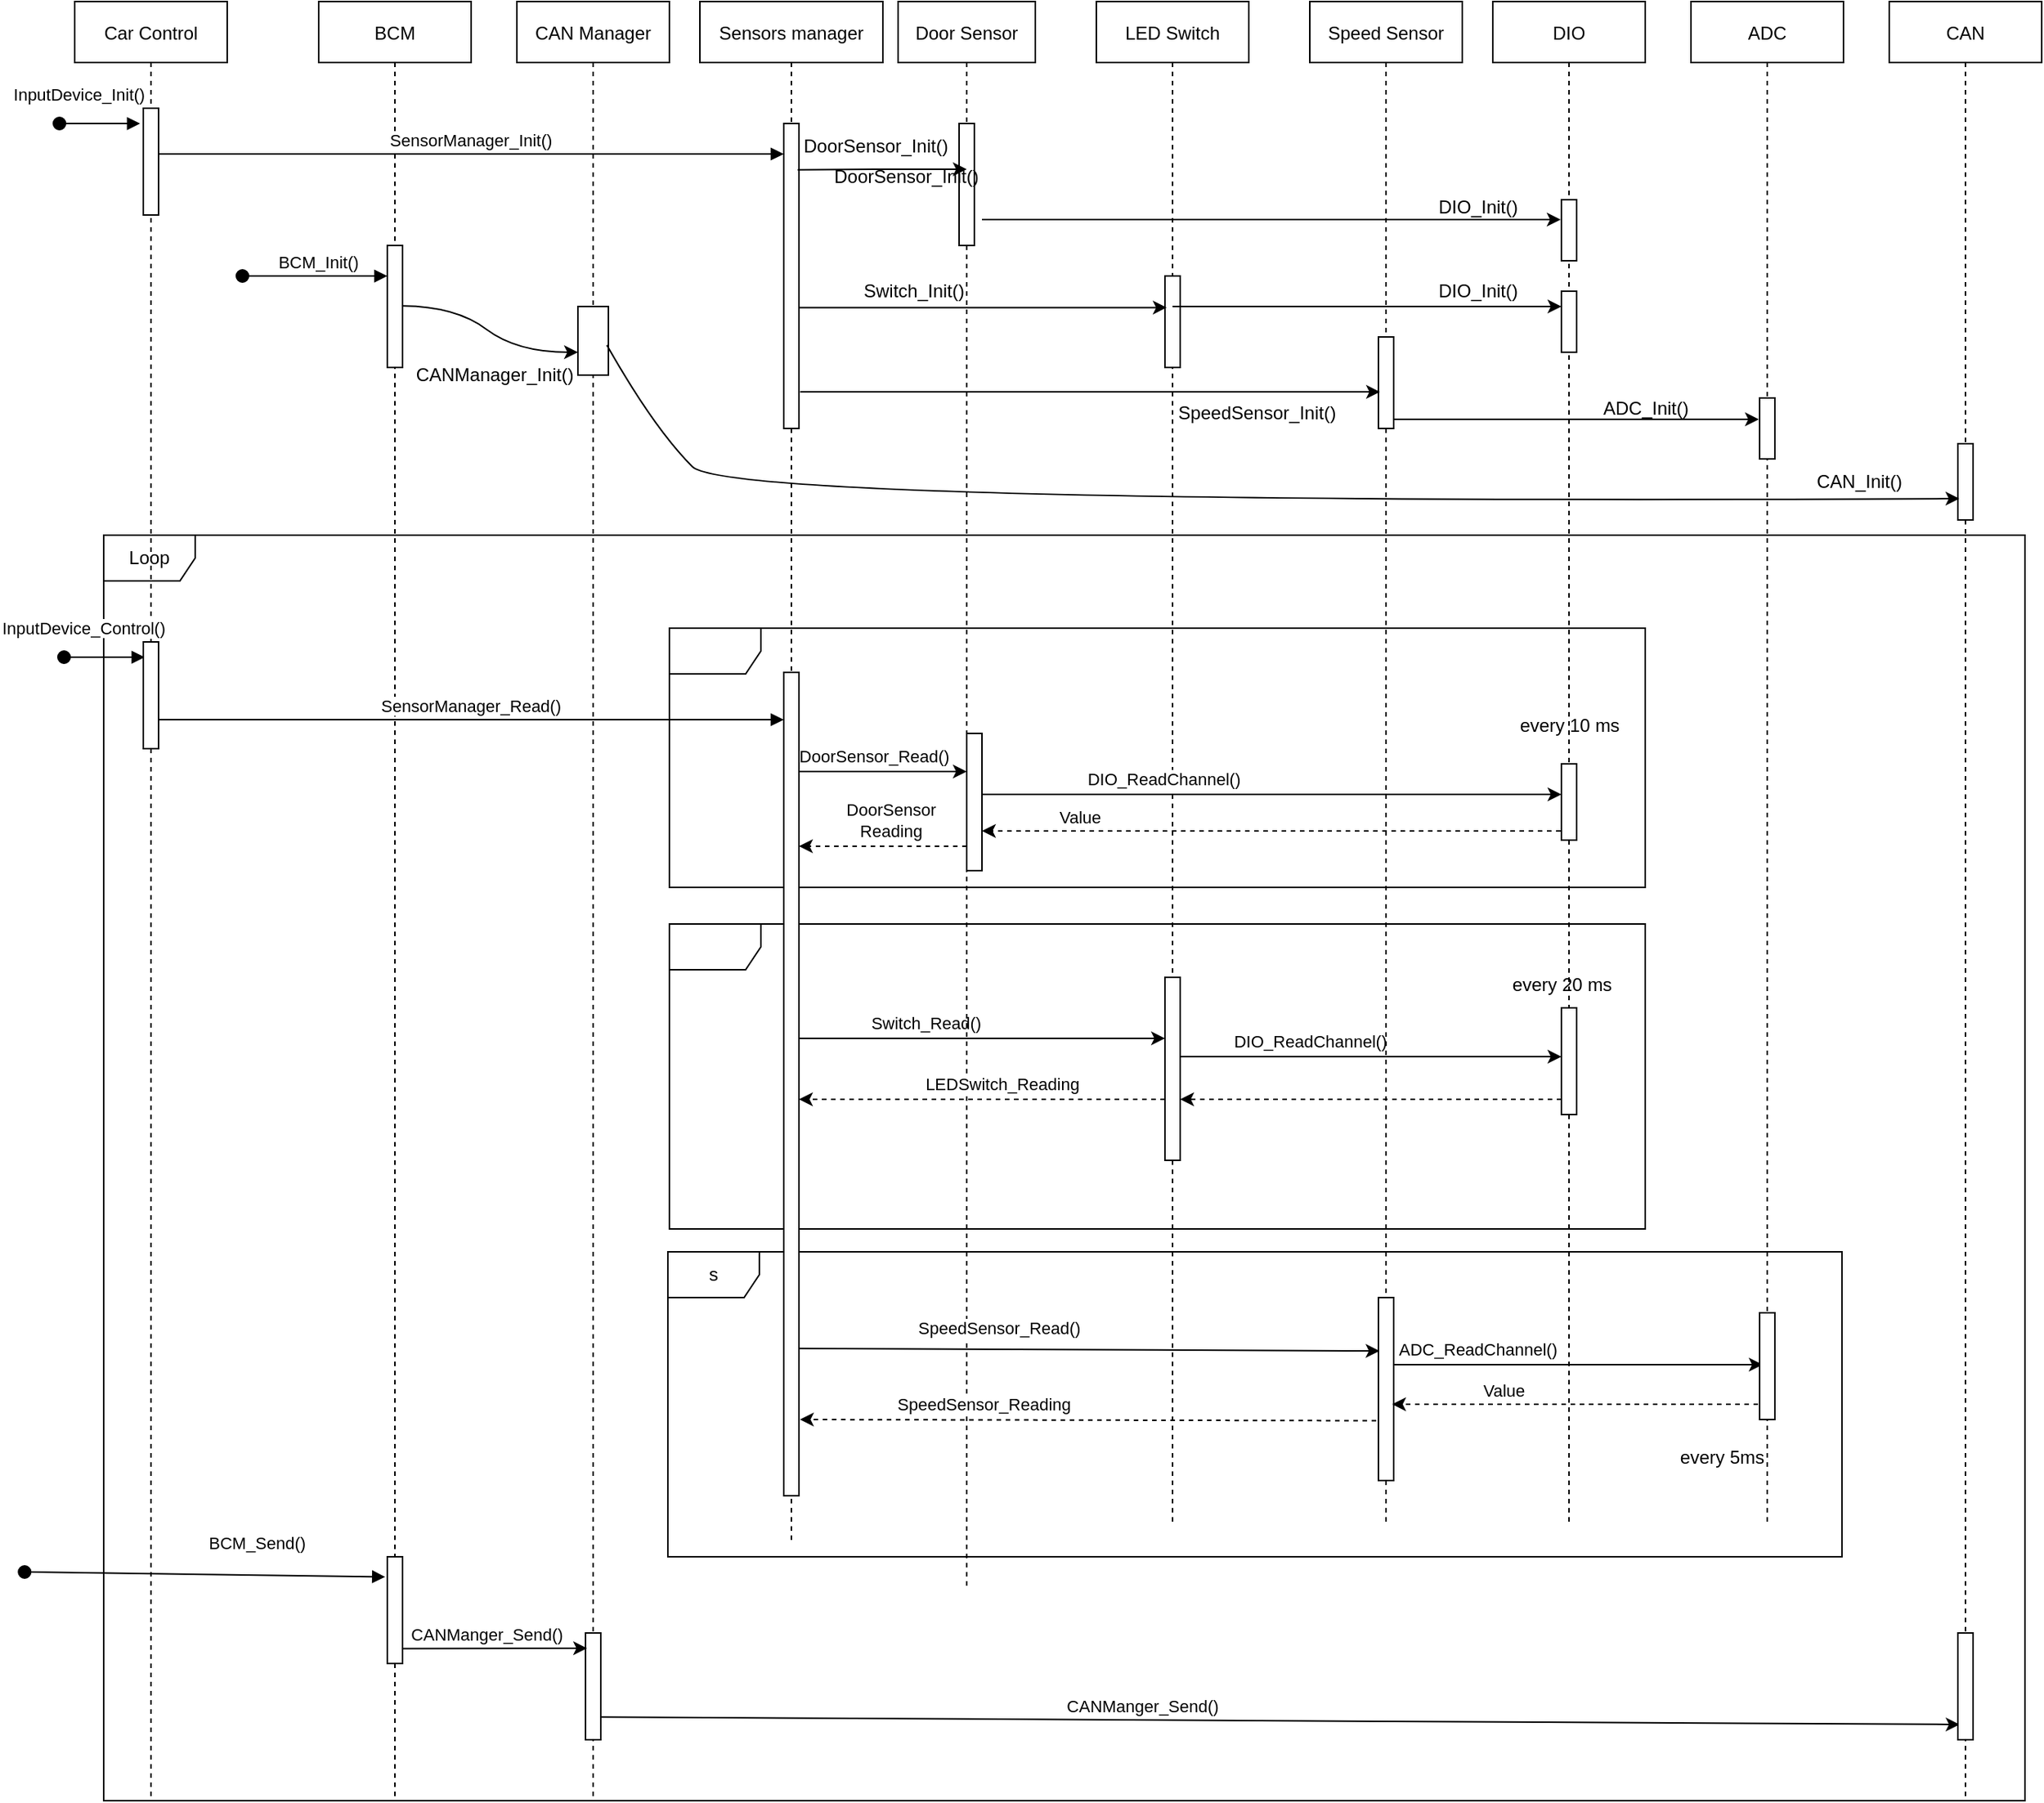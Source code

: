 <mxfile version="20.3.0" type="device"><diagram id="kgpKYQtTHZ0yAKxKKP6v" name="Page-1"><mxGraphModel dx="1736" dy="1106" grid="1" gridSize="10" guides="1" tooltips="1" connect="1" arrows="1" fold="1" page="1" pageScale="1" pageWidth="850" pageHeight="1100" math="0" shadow="0"><root><mxCell id="0"/><mxCell id="1" parent="0"/><mxCell id="5WjwMjqmcZI9eiK9a02o-40" value="Loop" style="shape=umlFrame;whiteSpace=wrap;html=1;" vertex="1" parent="1"><mxGeometry x="139" y="430" width="1260" height="830" as="geometry"/></mxCell><mxCell id="5WjwMjqmcZI9eiK9a02o-53" value="" style="shape=umlFrame;whiteSpace=wrap;html=1;" vertex="1" parent="1"><mxGeometry x="510" y="491" width="640" height="170" as="geometry"/></mxCell><mxCell id="3nuBFxr9cyL0pnOWT2aG-1" value="Car Control" style="shape=umlLifeline;perimeter=lifelinePerimeter;container=1;collapsible=0;recursiveResize=0;rounded=0;shadow=0;strokeWidth=1;" parent="1" vertex="1"><mxGeometry x="120" y="80" width="100" height="1180" as="geometry"/></mxCell><mxCell id="3nuBFxr9cyL0pnOWT2aG-2" value="" style="points=[];perimeter=orthogonalPerimeter;rounded=0;shadow=0;strokeWidth=1;" parent="3nuBFxr9cyL0pnOWT2aG-1" vertex="1"><mxGeometry x="45" y="70" width="10" height="70" as="geometry"/></mxCell><mxCell id="5WjwMjqmcZI9eiK9a02o-41" value="InputDevice_Control()" style="verticalAlign=bottom;startArrow=oval;endArrow=block;startSize=8;shadow=0;strokeWidth=1;entryX=-0.214;entryY=0.143;entryDx=0;entryDy=0;entryPerimeter=0;" edge="1" parent="3nuBFxr9cyL0pnOWT2aG-1"><mxGeometry x="-0.5" y="10" relative="1" as="geometry"><mxPoint x="-7" y="430" as="sourcePoint"/><mxPoint x="45.86" y="430.01" as="targetPoint"/><mxPoint as="offset"/></mxGeometry></mxCell><mxCell id="3nuBFxr9cyL0pnOWT2aG-5" value="BCM" style="shape=umlLifeline;perimeter=lifelinePerimeter;container=1;collapsible=0;recursiveResize=0;rounded=0;shadow=0;strokeWidth=1;" parent="1" vertex="1"><mxGeometry x="280" y="80" width="100" height="1180" as="geometry"/></mxCell><mxCell id="3nuBFxr9cyL0pnOWT2aG-6" value="" style="points=[];perimeter=orthogonalPerimeter;rounded=0;shadow=0;strokeWidth=1;" parent="3nuBFxr9cyL0pnOWT2aG-5" vertex="1"><mxGeometry x="45" y="160" width="10" height="80" as="geometry"/></mxCell><mxCell id="5WjwMjqmcZI9eiK9a02o-21" value="BCM_Init()" style="verticalAlign=bottom;startArrow=oval;endArrow=block;startSize=8;shadow=0;strokeWidth=1;entryX=-0.214;entryY=0.143;entryDx=0;entryDy=0;entryPerimeter=0;" edge="1" parent="3nuBFxr9cyL0pnOWT2aG-5"><mxGeometry x="0.053" relative="1" as="geometry"><mxPoint x="-50" y="180" as="sourcePoint"/><mxPoint x="45.0" y="180.01" as="targetPoint"/><mxPoint as="offset"/></mxGeometry></mxCell><mxCell id="3nuBFxr9cyL0pnOWT2aG-8" value="SensorManager_Init()" style="verticalAlign=bottom;endArrow=block;shadow=0;strokeWidth=1;" parent="1" source="3nuBFxr9cyL0pnOWT2aG-2" target="5WjwMjqmcZI9eiK9a02o-5" edge="1"><mxGeometry relative="1" as="geometry"><mxPoint x="275" y="160" as="sourcePoint"/><Array as="points"><mxPoint x="520" y="180"/></Array></mxGeometry></mxCell><mxCell id="5WjwMjqmcZI9eiK9a02o-2" value="CAN Manager" style="shape=umlLifeline;perimeter=lifelinePerimeter;container=1;collapsible=0;recursiveResize=0;rounded=0;shadow=0;strokeWidth=1;" vertex="1" parent="1"><mxGeometry x="410" y="80" width="100" height="1180" as="geometry"/></mxCell><mxCell id="5WjwMjqmcZI9eiK9a02o-3" value="" style="points=[];perimeter=orthogonalPerimeter;rounded=0;shadow=0;strokeWidth=1;direction=south;" vertex="1" parent="5WjwMjqmcZI9eiK9a02o-2"><mxGeometry x="40" y="200" width="20" height="45" as="geometry"/></mxCell><mxCell id="5WjwMjqmcZI9eiK9a02o-58" value="SensorManager_Read()" style="verticalAlign=bottom;endArrow=block;shadow=0;strokeWidth=1;" edge="1" parent="5WjwMjqmcZI9eiK9a02o-2"><mxGeometry relative="1" as="geometry"><mxPoint x="-235" y="471" as="sourcePoint"/><mxPoint x="175" y="471" as="targetPoint"/><Array as="points"><mxPoint x="110" y="471"/></Array></mxGeometry></mxCell><mxCell id="5WjwMjqmcZI9eiK9a02o-4" value="Sensors manager" style="shape=umlLifeline;perimeter=lifelinePerimeter;container=1;collapsible=0;recursiveResize=0;rounded=0;shadow=0;strokeWidth=1;" vertex="1" parent="1"><mxGeometry x="530" y="80" width="120" height="1010" as="geometry"/></mxCell><mxCell id="5WjwMjqmcZI9eiK9a02o-5" value="" style="points=[];perimeter=orthogonalPerimeter;rounded=0;shadow=0;strokeWidth=1;" vertex="1" parent="5WjwMjqmcZI9eiK9a02o-4"><mxGeometry x="55" y="80" width="10" height="200" as="geometry"/></mxCell><mxCell id="5WjwMjqmcZI9eiK9a02o-54" value="" style="shape=umlFrame;whiteSpace=wrap;html=1;" vertex="1" parent="5WjwMjqmcZI9eiK9a02o-4"><mxGeometry x="-20" y="605" width="640" height="200" as="geometry"/></mxCell><mxCell id="5WjwMjqmcZI9eiK9a02o-59" value="" style="endArrow=classic;html=1;rounded=0;" edge="1" parent="5WjwMjqmcZI9eiK9a02o-4"><mxGeometry width="50" height="50" relative="1" as="geometry"><mxPoint x="65" y="505" as="sourcePoint"/><mxPoint x="175" y="505" as="targetPoint"/></mxGeometry></mxCell><mxCell id="5WjwMjqmcZI9eiK9a02o-60" value="DoorSensor_Read()" style="edgeLabel;html=1;align=center;verticalAlign=middle;resizable=0;points=[];" vertex="1" connectable="0" parent="5WjwMjqmcZI9eiK9a02o-59"><mxGeometry x="-0.487" relative="1" as="geometry"><mxPoint x="21" y="-10" as="offset"/></mxGeometry></mxCell><mxCell id="5WjwMjqmcZI9eiK9a02o-72" value="every 20 ms" style="text;html=1;align=center;verticalAlign=middle;resizable=0;points=[];autosize=1;strokeColor=none;fillColor=none;" vertex="1" parent="5WjwMjqmcZI9eiK9a02o-4"><mxGeometry x="520" y="630" width="90" height="30" as="geometry"/></mxCell><mxCell id="5WjwMjqmcZI9eiK9a02o-78" value="" style="endArrow=classic;html=1;rounded=0;" edge="1" parent="5WjwMjqmcZI9eiK9a02o-4" target="5WjwMjqmcZI9eiK9a02o-48"><mxGeometry width="50" height="50" relative="1" as="geometry"><mxPoint x="65" y="680.0" as="sourcePoint"/><mxPoint x="175" y="680.0" as="targetPoint"/></mxGeometry></mxCell><mxCell id="5WjwMjqmcZI9eiK9a02o-79" value="Switch_Read()" style="edgeLabel;html=1;align=center;verticalAlign=middle;resizable=0;points=[];" vertex="1" connectable="0" parent="5WjwMjqmcZI9eiK9a02o-78"><mxGeometry x="-0.487" relative="1" as="geometry"><mxPoint x="21" y="-10" as="offset"/></mxGeometry></mxCell><mxCell id="5WjwMjqmcZI9eiK9a02o-82" value="" style="endArrow=classic;html=1;rounded=0;dashed=1;" edge="1" parent="5WjwMjqmcZI9eiK9a02o-4"><mxGeometry width="50" height="50" relative="1" as="geometry"><mxPoint x="565" y="720" as="sourcePoint"/><mxPoint x="315" y="720" as="targetPoint"/></mxGeometry></mxCell><mxCell id="5WjwMjqmcZI9eiK9a02o-6" value="Door Sensor" style="shape=umlLifeline;perimeter=lifelinePerimeter;container=1;collapsible=0;recursiveResize=0;rounded=0;shadow=0;strokeWidth=1;" vertex="1" parent="1"><mxGeometry x="660" y="80" width="90" height="1040" as="geometry"/></mxCell><mxCell id="5WjwMjqmcZI9eiK9a02o-7" value="" style="points=[];perimeter=orthogonalPerimeter;rounded=0;shadow=0;strokeWidth=1;" vertex="1" parent="5WjwMjqmcZI9eiK9a02o-6"><mxGeometry x="40" y="80" width="10" height="80" as="geometry"/></mxCell><mxCell id="5WjwMjqmcZI9eiK9a02o-56" value="s" style="shape=umlFrame;whiteSpace=wrap;html=1;" vertex="1" parent="5WjwMjqmcZI9eiK9a02o-6"><mxGeometry x="-151" y="820" width="770" height="200" as="geometry"/></mxCell><mxCell id="5WjwMjqmcZI9eiK9a02o-74" value="" style="endArrow=classic;html=1;rounded=0;dashed=1;" edge="1" parent="5WjwMjqmcZI9eiK9a02o-6"><mxGeometry width="50" height="50" relative="1" as="geometry"><mxPoint x="434.5" y="544" as="sourcePoint"/><mxPoint x="55" y="544" as="targetPoint"/></mxGeometry></mxCell><mxCell id="5WjwMjqmcZI9eiK9a02o-75" value="Value" style="edgeLabel;html=1;align=center;verticalAlign=middle;resizable=0;points=[];" vertex="1" connectable="0" parent="5WjwMjqmcZI9eiK9a02o-74"><mxGeometry x="0.708" y="-1" relative="1" as="geometry"><mxPoint x="8" y="-8" as="offset"/></mxGeometry></mxCell><mxCell id="5WjwMjqmcZI9eiK9a02o-80" value="" style="endArrow=classic;html=1;rounded=0;" edge="1" parent="5WjwMjqmcZI9eiK9a02o-6" target="5WjwMjqmcZI9eiK9a02o-49"><mxGeometry width="50" height="50" relative="1" as="geometry"><mxPoint x="185" y="692.0" as="sourcePoint"/><mxPoint x="295" y="692.0" as="targetPoint"/></mxGeometry></mxCell><mxCell id="5WjwMjqmcZI9eiK9a02o-81" value="DIO_ReadChannel()" style="edgeLabel;html=1;align=center;verticalAlign=middle;resizable=0;points=[];" vertex="1" connectable="0" parent="5WjwMjqmcZI9eiK9a02o-80"><mxGeometry x="-0.487" relative="1" as="geometry"><mxPoint x="21" y="-10" as="offset"/></mxGeometry></mxCell><mxCell id="5WjwMjqmcZI9eiK9a02o-85" value="" style="endArrow=classic;html=1;rounded=0;dashed=1;" edge="1" parent="5WjwMjqmcZI9eiK9a02o-6"><mxGeometry width="50" height="50" relative="1" as="geometry"><mxPoint x="175" y="720" as="sourcePoint"/><mxPoint x="-65" y="720" as="targetPoint"/></mxGeometry></mxCell><mxCell id="5WjwMjqmcZI9eiK9a02o-86" value="LEDSwitch_Reading" style="edgeLabel;html=1;align=center;verticalAlign=middle;resizable=0;points=[];" vertex="1" connectable="0" parent="5WjwMjqmcZI9eiK9a02o-85"><mxGeometry x="-0.487" relative="1" as="geometry"><mxPoint x="-46" y="-10" as="offset"/></mxGeometry></mxCell><mxCell id="5WjwMjqmcZI9eiK9a02o-90" value="" style="endArrow=classic;html=1;rounded=0;exitX=1.429;exitY=0.821;exitDx=0;exitDy=0;exitPerimeter=0;" edge="1" parent="5WjwMjqmcZI9eiK9a02o-6"><mxGeometry width="50" height="50" relative="1" as="geometry"><mxPoint x="322.0" y="894.0" as="sourcePoint"/><mxPoint x="567.0" y="894" as="targetPoint"/></mxGeometry></mxCell><mxCell id="5WjwMjqmcZI9eiK9a02o-94" value="ADC_ReadChannel()" style="edgeLabel;html=1;align=center;verticalAlign=middle;resizable=0;points=[];" vertex="1" connectable="0" parent="5WjwMjqmcZI9eiK9a02o-90"><mxGeometry x="-0.209" y="2" relative="1" as="geometry"><mxPoint x="-39" y="-8" as="offset"/></mxGeometry></mxCell><mxCell id="5WjwMjqmcZI9eiK9a02o-95" value="every 5ms" style="text;html=1;align=center;verticalAlign=middle;resizable=0;points=[];autosize=1;strokeColor=none;fillColor=none;" vertex="1" parent="5WjwMjqmcZI9eiK9a02o-6"><mxGeometry x="500" y="940" width="80" height="30" as="geometry"/></mxCell><mxCell id="5WjwMjqmcZI9eiK9a02o-10" value="LED Switch" style="shape=umlLifeline;perimeter=lifelinePerimeter;container=1;collapsible=0;recursiveResize=0;rounded=0;shadow=0;strokeWidth=1;" vertex="1" parent="1"><mxGeometry x="790" y="80" width="100" height="1000" as="geometry"/></mxCell><mxCell id="5WjwMjqmcZI9eiK9a02o-11" value="" style="points=[];perimeter=orthogonalPerimeter;rounded=0;shadow=0;strokeWidth=1;" vertex="1" parent="5WjwMjqmcZI9eiK9a02o-10"><mxGeometry x="45" y="180" width="10" height="60" as="geometry"/></mxCell><mxCell id="5WjwMjqmcZI9eiK9a02o-48" value="" style="points=[];perimeter=orthogonalPerimeter;rounded=0;shadow=0;strokeWidth=1;" vertex="1" parent="5WjwMjqmcZI9eiK9a02o-10"><mxGeometry x="45" y="640" width="10" height="120" as="geometry"/></mxCell><mxCell id="5WjwMjqmcZI9eiK9a02o-69" value="" style="endArrow=classic;html=1;rounded=0;" edge="1" parent="5WjwMjqmcZI9eiK9a02o-10" target="5WjwMjqmcZI9eiK9a02o-47"><mxGeometry width="50" height="50" relative="1" as="geometry"><mxPoint x="-75" y="520" as="sourcePoint"/><mxPoint x="35" y="520" as="targetPoint"/></mxGeometry></mxCell><mxCell id="5WjwMjqmcZI9eiK9a02o-70" value="DIO_ReadChannel()" style="edgeLabel;html=1;align=center;verticalAlign=middle;resizable=0;points=[];" vertex="1" connectable="0" parent="5WjwMjqmcZI9eiK9a02o-69"><mxGeometry x="-0.487" relative="1" as="geometry"><mxPoint x="21" y="-10" as="offset"/></mxGeometry></mxCell><mxCell id="5WjwMjqmcZI9eiK9a02o-12" value="Speed Sensor" style="shape=umlLifeline;perimeter=lifelinePerimeter;container=1;collapsible=0;recursiveResize=0;rounded=0;shadow=0;strokeWidth=1;" vertex="1" parent="1"><mxGeometry x="930" y="80" width="100" height="1000" as="geometry"/></mxCell><mxCell id="5WjwMjqmcZI9eiK9a02o-13" value="" style="points=[];perimeter=orthogonalPerimeter;rounded=0;shadow=0;strokeWidth=1;" vertex="1" parent="5WjwMjqmcZI9eiK9a02o-12"><mxGeometry x="45" y="220" width="10" height="60" as="geometry"/></mxCell><mxCell id="5WjwMjqmcZI9eiK9a02o-50" value="" style="points=[];perimeter=orthogonalPerimeter;rounded=0;shadow=0;strokeWidth=1;" vertex="1" parent="5WjwMjqmcZI9eiK9a02o-12"><mxGeometry x="45" y="850" width="10" height="120" as="geometry"/></mxCell><mxCell id="5WjwMjqmcZI9eiK9a02o-88" value="" style="endArrow=classic;html=1;rounded=0;dashed=1;entryX=-0.143;entryY=0.673;entryDx=0;entryDy=0;entryPerimeter=0;exitX=-0.143;exitY=0.673;exitDx=0;exitDy=0;exitPerimeter=0;" edge="1" parent="5WjwMjqmcZI9eiK9a02o-12" source="5WjwMjqmcZI9eiK9a02o-50"><mxGeometry width="50" height="50" relative="1" as="geometry"><mxPoint x="-93.65" y="930.66" as="sourcePoint"/><mxPoint x="-334.36" y="930.0" as="targetPoint"/></mxGeometry></mxCell><mxCell id="5WjwMjqmcZI9eiK9a02o-97" value="SpeedSensor_Reading" style="edgeLabel;html=1;align=center;verticalAlign=middle;resizable=0;points=[];" vertex="1" connectable="0" parent="5WjwMjqmcZI9eiK9a02o-88"><mxGeometry x="0.631" y="1" relative="1" as="geometry"><mxPoint x="50" y="-11" as="offset"/></mxGeometry></mxCell><mxCell id="5WjwMjqmcZI9eiK9a02o-14" value="DIO" style="shape=umlLifeline;perimeter=lifelinePerimeter;container=1;collapsible=0;recursiveResize=0;rounded=0;shadow=0;strokeWidth=1;" vertex="1" parent="1"><mxGeometry x="1050" y="80" width="100" height="1000" as="geometry"/></mxCell><mxCell id="5WjwMjqmcZI9eiK9a02o-15" value="" style="points=[];perimeter=orthogonalPerimeter;rounded=0;shadow=0;strokeWidth=1;" vertex="1" parent="5WjwMjqmcZI9eiK9a02o-14"><mxGeometry x="45" y="130" width="10" height="40" as="geometry"/></mxCell><mxCell id="5WjwMjqmcZI9eiK9a02o-32" value="" style="points=[];perimeter=orthogonalPerimeter;rounded=0;shadow=0;strokeWidth=1;" vertex="1" parent="5WjwMjqmcZI9eiK9a02o-14"><mxGeometry x="45" y="190" width="10" height="40" as="geometry"/></mxCell><mxCell id="5WjwMjqmcZI9eiK9a02o-49" value="" style="points=[];perimeter=orthogonalPerimeter;rounded=0;shadow=0;strokeWidth=1;" vertex="1" parent="5WjwMjqmcZI9eiK9a02o-14"><mxGeometry x="45" y="660" width="10" height="70" as="geometry"/></mxCell><mxCell id="5WjwMjqmcZI9eiK9a02o-71" value="every 10 ms" style="text;html=1;align=center;verticalAlign=middle;resizable=0;points=[];autosize=1;strokeColor=none;fillColor=none;" vertex="1" parent="5WjwMjqmcZI9eiK9a02o-14"><mxGeometry x="5" y="460" width="90" height="30" as="geometry"/></mxCell><mxCell id="5WjwMjqmcZI9eiK9a02o-16" value="ADC" style="shape=umlLifeline;perimeter=lifelinePerimeter;container=1;collapsible=0;recursiveResize=0;rounded=0;shadow=0;strokeWidth=1;" vertex="1" parent="1"><mxGeometry x="1180" y="80" width="100" height="1000" as="geometry"/></mxCell><mxCell id="5WjwMjqmcZI9eiK9a02o-17" value="" style="points=[];perimeter=orthogonalPerimeter;rounded=0;shadow=0;strokeWidth=1;" vertex="1" parent="5WjwMjqmcZI9eiK9a02o-16"><mxGeometry x="45" y="260" width="10" height="40" as="geometry"/></mxCell><mxCell id="5WjwMjqmcZI9eiK9a02o-51" value="" style="points=[];perimeter=orthogonalPerimeter;rounded=0;shadow=0;strokeWidth=1;" vertex="1" parent="5WjwMjqmcZI9eiK9a02o-16"><mxGeometry x="45" y="860" width="10" height="70" as="geometry"/></mxCell><mxCell id="5WjwMjqmcZI9eiK9a02o-18" value="CAN" style="shape=umlLifeline;perimeter=lifelinePerimeter;container=1;collapsible=0;recursiveResize=0;rounded=0;shadow=0;strokeWidth=1;" vertex="1" parent="1"><mxGeometry x="1310" y="80" width="100" height="1180" as="geometry"/></mxCell><mxCell id="5WjwMjqmcZI9eiK9a02o-103" value="" style="endArrow=classic;html=1;rounded=0;exitX=1.011;exitY=0.787;exitDx=0;exitDy=0;exitPerimeter=0;jumpSize=12;targetPerimeterSpacing=14;" edge="1" parent="5WjwMjqmcZI9eiK9a02o-18" source="5WjwMjqmcZI9eiK9a02o-44"><mxGeometry width="50" height="50" relative="1" as="geometry"><mxPoint x="-70.0" y="1130.2" as="sourcePoint"/><mxPoint x="46.12" y="1130" as="targetPoint"/></mxGeometry></mxCell><mxCell id="5WjwMjqmcZI9eiK9a02o-104" value="CANManger_Send()" style="edgeLabel;html=1;align=center;verticalAlign=middle;resizable=0;points=[];" vertex="1" connectable="0" parent="5WjwMjqmcZI9eiK9a02o-103"><mxGeometry x="-0.219" relative="1" as="geometry"><mxPoint x="7" y="-9" as="offset"/></mxGeometry></mxCell><mxCell id="3nuBFxr9cyL0pnOWT2aG-3" value="InputDevice_Init()" style="verticalAlign=bottom;startArrow=oval;endArrow=block;startSize=8;shadow=0;strokeWidth=1;entryX=-0.214;entryY=0.143;entryDx=0;entryDy=0;entryPerimeter=0;" parent="1" target="3nuBFxr9cyL0pnOWT2aG-2" edge="1"><mxGeometry x="-0.5" y="10" relative="1" as="geometry"><mxPoint x="110" y="160" as="sourcePoint"/><mxPoint x="165" y="170" as="targetPoint"/><mxPoint as="offset"/></mxGeometry></mxCell><mxCell id="5WjwMjqmcZI9eiK9a02o-22" value="" style="curved=1;endArrow=classic;html=1;rounded=0;entryX=0.667;entryY=1;entryDx=0;entryDy=0;entryPerimeter=0;exitX=1.033;exitY=0.496;exitDx=0;exitDy=0;exitPerimeter=0;" edge="1" parent="1" source="3nuBFxr9cyL0pnOWT2aG-6" target="5WjwMjqmcZI9eiK9a02o-3"><mxGeometry width="50" height="50" relative="1" as="geometry"><mxPoint x="340" y="280" as="sourcePoint"/><mxPoint x="430" y="180" as="targetPoint"/><Array as="points"><mxPoint x="370" y="280"/><mxPoint x="410" y="310"/></Array></mxGeometry></mxCell><mxCell id="5WjwMjqmcZI9eiK9a02o-23" value="CANManager_Init()" style="text;html=1;align=center;verticalAlign=middle;resizable=0;points=[];autosize=1;strokeColor=none;fillColor=none;" vertex="1" parent="1"><mxGeometry x="330" y="310" width="130" height="30" as="geometry"/></mxCell><mxCell id="5WjwMjqmcZI9eiK9a02o-24" value="" style="endArrow=classic;html=1;rounded=0;exitX=0.076;exitY=1.011;exitDx=0;exitDy=0;exitPerimeter=0;" edge="1" parent="1" source="5WjwMjqmcZI9eiK9a02o-25"><mxGeometry width="50" height="50" relative="1" as="geometry"><mxPoint x="599.86" y="189.9" as="sourcePoint"/><mxPoint x="705" y="190" as="targetPoint"/><Array as="points"><mxPoint x="645" y="190"/><mxPoint x="675" y="190"/></Array></mxGeometry></mxCell><mxCell id="5WjwMjqmcZI9eiK9a02o-25" value="DoorSensor_Init()" style="text;html=1;align=center;verticalAlign=middle;resizable=0;points=[];autosize=1;strokeColor=none;fillColor=none;" vertex="1" parent="1"><mxGeometry x="585" y="160" width="120" height="30" as="geometry"/></mxCell><mxCell id="5WjwMjqmcZI9eiK9a02o-26" value="" style="endArrow=classic;html=1;rounded=0;" edge="1" parent="1"><mxGeometry width="50" height="50" relative="1" as="geometry"><mxPoint x="715" y="223" as="sourcePoint"/><mxPoint x="1094.5" y="223" as="targetPoint"/></mxGeometry></mxCell><mxCell id="5WjwMjqmcZI9eiK9a02o-27" value="DIO_Init()" style="text;html=1;align=center;verticalAlign=middle;resizable=0;points=[];autosize=1;strokeColor=none;fillColor=none;" vertex="1" parent="1"><mxGeometry x="1000" y="200" width="80" height="30" as="geometry"/></mxCell><mxCell id="5WjwMjqmcZI9eiK9a02o-28" value="" style="endArrow=classic;html=1;rounded=0;entryX=0.214;entryY=0.762;entryDx=0;entryDy=0;entryPerimeter=0;" edge="1" parent="1" source="5WjwMjqmcZI9eiK9a02o-5"><mxGeometry width="50" height="50" relative="1" as="geometry"><mxPoint x="600" y="281" as="sourcePoint"/><mxPoint x="836.14" y="280.72" as="targetPoint"/></mxGeometry></mxCell><mxCell id="5WjwMjqmcZI9eiK9a02o-29" value="Switch_Init()" style="text;html=1;align=center;verticalAlign=middle;resizable=0;points=[];autosize=1;strokeColor=none;fillColor=none;" vertex="1" parent="1"><mxGeometry x="625" y="255" width="90" height="30" as="geometry"/></mxCell><mxCell id="5WjwMjqmcZI9eiK9a02o-30" value="" style="endArrow=classic;html=1;rounded=0;" edge="1" parent="1"><mxGeometry width="50" height="50" relative="1" as="geometry"><mxPoint x="595.81" y="336" as="sourcePoint"/><mxPoint x="976" y="336" as="targetPoint"/><Array as="points"><mxPoint x="876" y="336"/></Array></mxGeometry></mxCell><mxCell id="5WjwMjqmcZI9eiK9a02o-31" value="SpeedSensor_Init()" style="text;html=1;align=center;verticalAlign=middle;resizable=0;points=[];autosize=1;strokeColor=none;fillColor=none;" vertex="1" parent="1"><mxGeometry x="830" y="335" width="130" height="30" as="geometry"/></mxCell><mxCell id="5WjwMjqmcZI9eiK9a02o-33" value="" style="endArrow=classic;html=1;rounded=0;exitX=0.5;exitY=0.333;exitDx=0;exitDy=0;exitPerimeter=0;" edge="1" parent="1" source="5WjwMjqmcZI9eiK9a02o-11"><mxGeometry width="50" height="50" relative="1" as="geometry"><mxPoint x="850" y="280" as="sourcePoint"/><mxPoint x="1095" y="280" as="targetPoint"/><Array as="points"><mxPoint x="1050" y="280"/></Array></mxGeometry></mxCell><mxCell id="5WjwMjqmcZI9eiK9a02o-34" value="DIO_Init()" style="text;html=1;align=center;verticalAlign=middle;resizable=0;points=[];autosize=1;strokeColor=none;fillColor=none;" vertex="1" parent="1"><mxGeometry x="1000" y="255" width="80" height="30" as="geometry"/></mxCell><mxCell id="5WjwMjqmcZI9eiK9a02o-35" value="" style="endArrow=classic;html=1;rounded=0;" edge="1" parent="1"><mxGeometry width="50" height="50" relative="1" as="geometry"><mxPoint x="985" y="354" as="sourcePoint"/><mxPoint x="1224.5" y="354" as="targetPoint"/><Array as="points"><mxPoint x="1155" y="354"/></Array></mxGeometry></mxCell><mxCell id="5WjwMjqmcZI9eiK9a02o-36" value="ADC_Init()" style="text;html=1;align=center;verticalAlign=middle;resizable=0;points=[];autosize=1;strokeColor=none;fillColor=none;" vertex="1" parent="1"><mxGeometry x="1110" y="332" width="80" height="30" as="geometry"/></mxCell><mxCell id="5WjwMjqmcZI9eiK9a02o-19" value="" style="points=[];perimeter=orthogonalPerimeter;rounded=0;shadow=0;strokeWidth=1;" vertex="1" parent="1"><mxGeometry x="1355" y="370" width="10" height="50" as="geometry"/></mxCell><mxCell id="5WjwMjqmcZI9eiK9a02o-37" value="" style="curved=1;endArrow=classic;html=1;rounded=0;entryX=0.1;entryY=0.72;entryDx=0;entryDy=0;entryPerimeter=0;exitX=0.565;exitY=0.05;exitDx=0;exitDy=0;exitPerimeter=0;" edge="1" parent="1" source="5WjwMjqmcZI9eiK9a02o-3" target="5WjwMjqmcZI9eiK9a02o-19"><mxGeometry width="50" height="50" relative="1" as="geometry"><mxPoint x="880" y="310" as="sourcePoint"/><mxPoint x="1300" y="410" as="targetPoint"/><Array as="points"><mxPoint x="500" y="360"/><mxPoint x="550" y="410"/></Array></mxGeometry></mxCell><mxCell id="5WjwMjqmcZI9eiK9a02o-38" value="CAN_Init()" style="text;html=1;align=center;verticalAlign=middle;resizable=0;points=[];autosize=1;strokeColor=none;fillColor=none;" vertex="1" parent="1"><mxGeometry x="1250" y="380" width="80" height="30" as="geometry"/></mxCell><mxCell id="5WjwMjqmcZI9eiK9a02o-42" value="" style="points=[];perimeter=orthogonalPerimeter;rounded=0;shadow=0;strokeWidth=1;" vertex="1" parent="1"><mxGeometry x="165" y="500" width="10" height="70" as="geometry"/></mxCell><mxCell id="5WjwMjqmcZI9eiK9a02o-45" value="" style="points=[];perimeter=orthogonalPerimeter;rounded=0;shadow=0;strokeWidth=1;" vertex="1" parent="1"><mxGeometry x="585" y="520" width="10" height="540" as="geometry"/></mxCell><mxCell id="5WjwMjqmcZI9eiK9a02o-46" value="" style="points=[];perimeter=orthogonalPerimeter;rounded=0;shadow=0;strokeWidth=1;" vertex="1" parent="1"><mxGeometry x="705" y="560" width="10" height="90" as="geometry"/></mxCell><mxCell id="5WjwMjqmcZI9eiK9a02o-47" value="" style="points=[];perimeter=orthogonalPerimeter;rounded=0;shadow=0;strokeWidth=1;" vertex="1" parent="1"><mxGeometry x="1095" y="580" width="10" height="50" as="geometry"/></mxCell><mxCell id="5WjwMjqmcZI9eiK9a02o-52" value="" style="points=[];perimeter=orthogonalPerimeter;rounded=0;shadow=0;strokeWidth=1;" vertex="1" parent="1"><mxGeometry x="1355" y="1150" width="10" height="70" as="geometry"/></mxCell><mxCell id="5WjwMjqmcZI9eiK9a02o-44" value="" style="points=[];perimeter=orthogonalPerimeter;rounded=0;shadow=0;strokeWidth=1;" vertex="1" parent="1"><mxGeometry x="455" y="1150" width="10" height="70" as="geometry"/></mxCell><mxCell id="5WjwMjqmcZI9eiK9a02o-43" value="" style="points=[];perimeter=orthogonalPerimeter;rounded=0;shadow=0;strokeWidth=1;" vertex="1" parent="1"><mxGeometry x="325" y="1100" width="10" height="70" as="geometry"/></mxCell><mxCell id="5WjwMjqmcZI9eiK9a02o-67" value="DoorSensor_Init()" style="text;html=1;align=center;verticalAlign=middle;resizable=0;points=[];autosize=1;strokeColor=none;fillColor=none;" vertex="1" parent="1"><mxGeometry x="605" y="180" width="120" height="30" as="geometry"/></mxCell><mxCell id="5WjwMjqmcZI9eiK9a02o-76" value="" style="endArrow=classic;html=1;rounded=0;dashed=1;" edge="1" parent="1" source="5WjwMjqmcZI9eiK9a02o-46"><mxGeometry width="50" height="50" relative="1" as="geometry"><mxPoint x="974.5" y="634" as="sourcePoint"/><mxPoint x="595" y="634" as="targetPoint"/></mxGeometry></mxCell><mxCell id="5WjwMjqmcZI9eiK9a02o-77" value="DoorSensor&lt;br&gt;Reading" style="edgeLabel;html=1;align=center;verticalAlign=middle;resizable=0;points=[];" vertex="1" connectable="0" parent="5WjwMjqmcZI9eiK9a02o-76"><mxGeometry x="0.708" y="-1" relative="1" as="geometry"><mxPoint x="44" y="-16" as="offset"/></mxGeometry></mxCell><mxCell id="5WjwMjqmcZI9eiK9a02o-87" value="" style="endArrow=classic;html=1;rounded=0;entryX=0.071;entryY=0.292;entryDx=0;entryDy=0;entryPerimeter=0;exitX=1.429;exitY=0.821;exitDx=0;exitDy=0;exitPerimeter=0;" edge="1" parent="1" target="5WjwMjqmcZI9eiK9a02o-50"><mxGeometry width="50" height="50" relative="1" as="geometry"><mxPoint x="595.29" y="963.34" as="sourcePoint"/><mxPoint x="971" y="965.76" as="targetPoint"/></mxGeometry></mxCell><mxCell id="5WjwMjqmcZI9eiK9a02o-96" value="SpeedSensor_Read()" style="edgeLabel;html=1;align=center;verticalAlign=middle;resizable=0;points=[];" vertex="1" connectable="0" parent="5WjwMjqmcZI9eiK9a02o-87"><mxGeometry x="-0.307" y="-1" relative="1" as="geometry"><mxPoint x="-2" y="-15" as="offset"/></mxGeometry></mxCell><mxCell id="5WjwMjqmcZI9eiK9a02o-91" value="" style="endArrow=classic;html=1;rounded=0;dashed=1;" edge="1" parent="1"><mxGeometry width="50" height="50" relative="1" as="geometry"><mxPoint x="1224" y="1000" as="sourcePoint"/><mxPoint x="984" y="1000" as="targetPoint"/></mxGeometry></mxCell><mxCell id="5WjwMjqmcZI9eiK9a02o-93" value="Value" style="edgeLabel;html=1;align=center;verticalAlign=middle;resizable=0;points=[];" vertex="1" connectable="0" parent="5WjwMjqmcZI9eiK9a02o-91"><mxGeometry x="0.397" relative="1" as="geometry"><mxPoint y="-9" as="offset"/></mxGeometry></mxCell><mxCell id="5WjwMjqmcZI9eiK9a02o-98" value="BCM_Send()" style="verticalAlign=bottom;startArrow=oval;endArrow=block;startSize=8;shadow=0;strokeWidth=1;entryX=-0.14;entryY=0.189;entryDx=0;entryDy=0;entryPerimeter=0;" edge="1" parent="1" target="5WjwMjqmcZI9eiK9a02o-43"><mxGeometry x="0.291" y="12" relative="1" as="geometry"><mxPoint x="87.14" y="1110" as="sourcePoint"/><mxPoint x="140" y="1110.01" as="targetPoint"/><mxPoint as="offset"/></mxGeometry></mxCell><mxCell id="5WjwMjqmcZI9eiK9a02o-99" value="" style="endArrow=classic;html=1;rounded=0;exitX=0.988;exitY=0.86;exitDx=0;exitDy=0;exitPerimeter=0;" edge="1" parent="1" source="5WjwMjqmcZI9eiK9a02o-43"><mxGeometry width="50" height="50" relative="1" as="geometry"><mxPoint x="341" y="1160" as="sourcePoint"/><mxPoint x="456.0" y="1160" as="targetPoint"/></mxGeometry></mxCell><mxCell id="5WjwMjqmcZI9eiK9a02o-100" value="CANManger_Send()" style="edgeLabel;html=1;align=center;verticalAlign=middle;resizable=0;points=[];" vertex="1" connectable="0" parent="5WjwMjqmcZI9eiK9a02o-99"><mxGeometry x="-0.219" relative="1" as="geometry"><mxPoint x="7" y="-9" as="offset"/></mxGeometry></mxCell></root></mxGraphModel></diagram></mxfile>